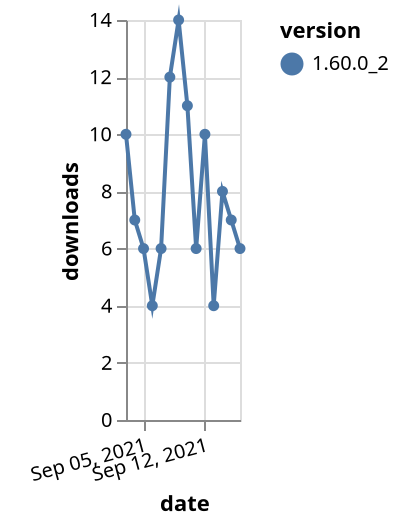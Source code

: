 {"$schema": "https://vega.github.io/schema/vega-lite/v5.json", "description": "A simple bar chart with embedded data.", "data": {"values": [{"date": "2021-09-03", "total": 34565, "delta": 10, "version": "1.60.0_2"}, {"date": "2021-09-04", "total": 34572, "delta": 7, "version": "1.60.0_2"}, {"date": "2021-09-05", "total": 34578, "delta": 6, "version": "1.60.0_2"}, {"date": "2021-09-06", "total": 34582, "delta": 4, "version": "1.60.0_2"}, {"date": "2021-09-07", "total": 34588, "delta": 6, "version": "1.60.0_2"}, {"date": "2021-09-08", "total": 34600, "delta": 12, "version": "1.60.0_2"}, {"date": "2021-09-09", "total": 34614, "delta": 14, "version": "1.60.0_2"}, {"date": "2021-09-10", "total": 34625, "delta": 11, "version": "1.60.0_2"}, {"date": "2021-09-11", "total": 34631, "delta": 6, "version": "1.60.0_2"}, {"date": "2021-09-12", "total": 34641, "delta": 10, "version": "1.60.0_2"}, {"date": "2021-09-13", "total": 34645, "delta": 4, "version": "1.60.0_2"}, {"date": "2021-09-14", "total": 34653, "delta": 8, "version": "1.60.0_2"}, {"date": "2021-09-15", "total": 34660, "delta": 7, "version": "1.60.0_2"}, {"date": "2021-09-16", "total": 34666, "delta": 6, "version": "1.60.0_2"}]}, "width": "container", "mark": {"type": "line", "point": {"filled": true}}, "encoding": {"x": {"field": "date", "type": "temporal", "timeUnit": "yearmonthdate", "title": "date", "axis": {"labelAngle": -15}}, "y": {"field": "delta", "type": "quantitative", "title": "downloads"}, "color": {"field": "version", "type": "nominal"}, "tooltip": {"field": "delta"}}}